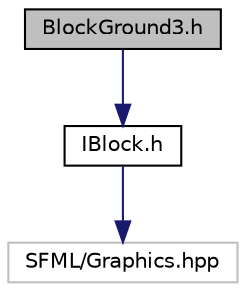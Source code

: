 digraph G
{
  edge [fontname="Helvetica",fontsize="10",labelfontname="Helvetica",labelfontsize="10"];
  node [fontname="Helvetica",fontsize="10",shape=record];
  Node1 [label="BlockGround3.h",height=0.2,width=0.4,color="black", fillcolor="grey75", style="filled" fontcolor="black"];
  Node1 -> Node2 [color="midnightblue",fontsize="10",style="solid"];
  Node2 [label="IBlock.h",height=0.2,width=0.4,color="black", fillcolor="white", style="filled",URL="$_i_block_8h.html"];
  Node2 -> Node3 [color="midnightblue",fontsize="10",style="solid"];
  Node3 [label="SFML/Graphics.hpp",height=0.2,width=0.4,color="grey75", fillcolor="white", style="filled"];
}
